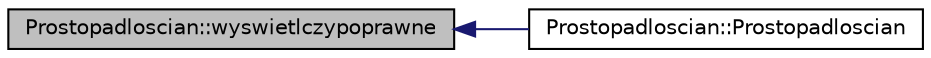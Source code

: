 digraph "Prostopadloscian::wyswietlczypoprawne"
{
  edge [fontname="Helvetica",fontsize="10",labelfontname="Helvetica",labelfontsize="10"];
  node [fontname="Helvetica",fontsize="10",shape=record];
  rankdir="LR";
  Node53 [label="Prostopadloscian::wyswietlczypoprawne",height=0.2,width=0.4,color="black", fillcolor="grey75", style="filled", fontcolor="black"];
  Node53 -> Node54 [dir="back",color="midnightblue",fontsize="10",style="solid",fontname="Helvetica"];
  Node54 [label="Prostopadloscian::Prostopadloscian",height=0.2,width=0.4,color="black", fillcolor="white", style="filled",URL="$class_prostopadloscian.html#a36225e7ea9ae366bef5bae0ccfbefaa3"];
}
